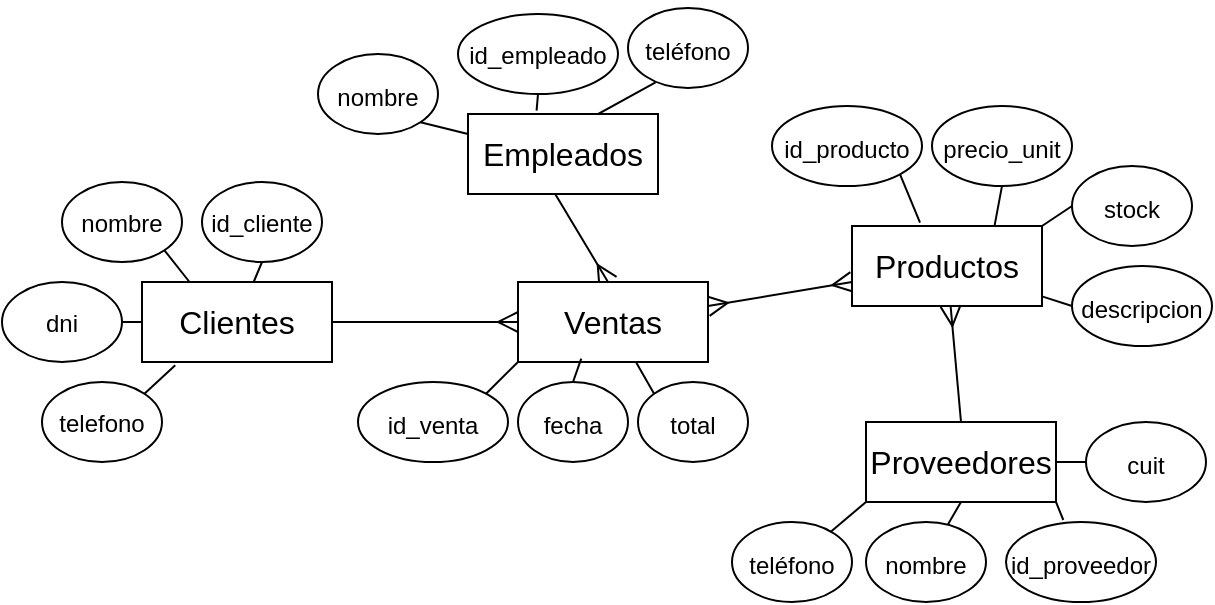 <mxfile version="22.1.21" type="github">
  <diagram id="R2lEEEUBdFMjLlhIrx00" name="Page-1">
    <mxGraphModel dx="786" dy="441" grid="1" gridSize="10" guides="1" tooltips="1" connect="1" arrows="1" fold="1" page="1" pageScale="1" pageWidth="850" pageHeight="1100" math="0" shadow="0" extFonts="Permanent Marker^https://fonts.googleapis.com/css?family=Permanent+Marker">
      <root>
        <mxCell id="0" />
        <mxCell id="1" parent="0" />
        <mxCell id="gWlDJPw3F10zjXP-OmAI-19" style="edgeStyle=none;curved=0;rounded=0;orthogonalLoop=1;jettySize=auto;html=1;exitX=0.25;exitY=1;exitDx=0;exitDy=0;entryX=0.25;entryY=0;entryDx=0;entryDy=0;fontSize=12;startSize=8;endSize=8;endArrow=ERmany;endFill=0;" edge="1" parent="1">
          <mxGeometry relative="1" as="geometry">
            <mxPoint x="410" y="110" as="sourcePoint" />
            <mxPoint x="410" y="180" as="targetPoint" />
            <Array as="points">
              <mxPoint x="380" y="130" />
            </Array>
          </mxGeometry>
        </mxCell>
        <mxCell id="gWlDJPw3F10zjXP-OmAI-1" value="Empleados" style="rounded=0;whiteSpace=wrap;html=1;fontSize=16;" vertex="1" parent="1">
          <mxGeometry x="340" y="96" width="95" height="40" as="geometry" />
        </mxCell>
        <mxCell id="gWlDJPw3F10zjXP-OmAI-21" value="" style="edgeStyle=none;curved=1;rounded=0;orthogonalLoop=1;jettySize=auto;html=1;fontSize=12;startSize=8;endSize=8;startArrow=ERmany;startFill=0;endArrow=ERmany;endFill=0;" edge="1" parent="1" source="gWlDJPw3F10zjXP-OmAI-5" target="gWlDJPw3F10zjXP-OmAI-6">
          <mxGeometry relative="1" as="geometry" />
        </mxCell>
        <mxCell id="gWlDJPw3F10zjXP-OmAI-5" value="Ventas" style="rounded=0;whiteSpace=wrap;html=1;fontSize=16;" vertex="1" parent="1">
          <mxGeometry x="365" y="180" width="95" height="40" as="geometry" />
        </mxCell>
        <mxCell id="gWlDJPw3F10zjXP-OmAI-6" value="Productos" style="rounded=0;whiteSpace=wrap;html=1;fontSize=16;" vertex="1" parent="1">
          <mxGeometry x="532" y="152" width="95" height="40" as="geometry" />
        </mxCell>
        <mxCell id="gWlDJPw3F10zjXP-OmAI-22" value="" style="edgeStyle=none;curved=1;rounded=0;orthogonalLoop=1;jettySize=auto;html=1;fontSize=12;startSize=8;endSize=8;endArrow=ERmany;endFill=0;" edge="1" parent="1" source="gWlDJPw3F10zjXP-OmAI-7" target="gWlDJPw3F10zjXP-OmAI-5">
          <mxGeometry relative="1" as="geometry" />
        </mxCell>
        <mxCell id="gWlDJPw3F10zjXP-OmAI-7" value="Clientes" style="rounded=0;whiteSpace=wrap;html=1;fontSize=16;" vertex="1" parent="1">
          <mxGeometry x="177" y="180" width="95" height="40" as="geometry" />
        </mxCell>
        <mxCell id="gWlDJPw3F10zjXP-OmAI-20" style="edgeStyle=none;curved=1;rounded=0;orthogonalLoop=1;jettySize=auto;html=1;exitX=0.5;exitY=0;exitDx=0;exitDy=0;fontSize=12;startSize=8;endSize=8;endArrow=ERmany;endFill=0;" edge="1" parent="1" source="gWlDJPw3F10zjXP-OmAI-8" target="gWlDJPw3F10zjXP-OmAI-6">
          <mxGeometry relative="1" as="geometry" />
        </mxCell>
        <mxCell id="gWlDJPw3F10zjXP-OmAI-30" style="edgeStyle=none;curved=1;rounded=0;orthogonalLoop=1;jettySize=auto;html=1;exitX=1;exitY=0.5;exitDx=0;exitDy=0;entryX=0;entryY=0.5;entryDx=0;entryDy=0;fontSize=12;startSize=8;endSize=8;endArrow=none;endFill=0;" edge="1" parent="1" source="gWlDJPw3F10zjXP-OmAI-8" target="gWlDJPw3F10zjXP-OmAI-29">
          <mxGeometry relative="1" as="geometry" />
        </mxCell>
        <mxCell id="gWlDJPw3F10zjXP-OmAI-32" style="edgeStyle=none;curved=1;rounded=0;orthogonalLoop=1;jettySize=auto;html=1;exitX=0.5;exitY=1;exitDx=0;exitDy=0;fontSize=12;startSize=8;endSize=8;endArrow=none;endFill=0;" edge="1" parent="1" source="gWlDJPw3F10zjXP-OmAI-8" target="gWlDJPw3F10zjXP-OmAI-27">
          <mxGeometry relative="1" as="geometry" />
        </mxCell>
        <mxCell id="gWlDJPw3F10zjXP-OmAI-33" style="edgeStyle=none;curved=1;rounded=0;orthogonalLoop=1;jettySize=auto;html=1;exitX=0;exitY=1;exitDx=0;exitDy=0;entryX=1;entryY=0;entryDx=0;entryDy=0;fontSize=12;startSize=8;endSize=8;endArrow=none;endFill=0;" edge="1" parent="1" source="gWlDJPw3F10zjXP-OmAI-8">
          <mxGeometry relative="1" as="geometry">
            <mxPoint x="520.213" y="305.858" as="targetPoint" />
          </mxGeometry>
        </mxCell>
        <mxCell id="gWlDJPw3F10zjXP-OmAI-8" value="Proveedores" style="rounded=0;whiteSpace=wrap;html=1;fontSize=16;" vertex="1" parent="1">
          <mxGeometry x="539" y="250" width="95" height="40" as="geometry" />
        </mxCell>
        <mxCell id="gWlDJPw3F10zjXP-OmAI-42" style="edgeStyle=none;curved=1;rounded=0;orthogonalLoop=1;jettySize=auto;html=1;exitX=1;exitY=1;exitDx=0;exitDy=0;entryX=0;entryY=0.25;entryDx=0;entryDy=0;fontSize=12;startSize=8;endSize=8;endArrow=none;endFill=0;" edge="1" parent="1" source="gWlDJPw3F10zjXP-OmAI-23" target="gWlDJPw3F10zjXP-OmAI-1">
          <mxGeometry relative="1" as="geometry" />
        </mxCell>
        <mxCell id="gWlDJPw3F10zjXP-OmAI-23" value="&lt;font style=&quot;font-size: 12px;&quot;&gt;nombre&lt;/font&gt;" style="ellipse;whiteSpace=wrap;html=1;fontSize=16;" vertex="1" parent="1">
          <mxGeometry x="265" y="66" width="60" height="40" as="geometry" />
        </mxCell>
        <mxCell id="gWlDJPw3F10zjXP-OmAI-24" value="&lt;p style=&quot;line-height: 120%;&quot;&gt;&lt;font style=&quot;font-size: 12px;&quot;&gt;id_empleado&lt;/font&gt;&lt;/p&gt;" style="ellipse;whiteSpace=wrap;html=1;fontSize=16;" vertex="1" parent="1">
          <mxGeometry x="335" y="46" width="80" height="40" as="geometry" />
        </mxCell>
        <mxCell id="gWlDJPw3F10zjXP-OmAI-25" value="&lt;font style=&quot;font-size: 12px;&quot;&gt;teléfono&lt;/font&gt;" style="ellipse;whiteSpace=wrap;html=1;fontSize=16;" vertex="1" parent="1">
          <mxGeometry x="420" y="43" width="60" height="40" as="geometry" />
        </mxCell>
        <mxCell id="gWlDJPw3F10zjXP-OmAI-26" value="&lt;font style=&quot;font-size: 12px;&quot;&gt;teléfono&lt;/font&gt;" style="ellipse;whiteSpace=wrap;html=1;fontSize=16;" vertex="1" parent="1">
          <mxGeometry x="472" y="300" width="60" height="40" as="geometry" />
        </mxCell>
        <mxCell id="gWlDJPw3F10zjXP-OmAI-27" value="&lt;font style=&quot;font-size: 12px;&quot;&gt;nombre&lt;/font&gt;" style="ellipse;whiteSpace=wrap;html=1;fontSize=16;" vertex="1" parent="1">
          <mxGeometry x="539" y="300" width="60" height="40" as="geometry" />
        </mxCell>
        <mxCell id="gWlDJPw3F10zjXP-OmAI-28" value="&lt;font style=&quot;font-size: 12px;&quot;&gt;id_proveedor&lt;/font&gt;" style="ellipse;whiteSpace=wrap;html=1;fontSize=16;" vertex="1" parent="1">
          <mxGeometry x="609" y="300" width="75" height="40" as="geometry" />
        </mxCell>
        <mxCell id="gWlDJPw3F10zjXP-OmAI-29" value="&lt;font style=&quot;font-size: 12px;&quot;&gt;cuit&lt;/font&gt;" style="ellipse;whiteSpace=wrap;html=1;fontSize=16;" vertex="1" parent="1">
          <mxGeometry x="649" y="250" width="60" height="40" as="geometry" />
        </mxCell>
        <mxCell id="gWlDJPw3F10zjXP-OmAI-31" style="edgeStyle=none;curved=1;rounded=0;orthogonalLoop=1;jettySize=auto;html=1;exitX=1;exitY=1;exitDx=0;exitDy=0;entryX=0.382;entryY=-0.025;entryDx=0;entryDy=0;entryPerimeter=0;fontSize=12;startSize=8;endSize=8;endArrow=none;endFill=0;" edge="1" parent="1" source="gWlDJPw3F10zjXP-OmAI-8" target="gWlDJPw3F10zjXP-OmAI-28">
          <mxGeometry relative="1" as="geometry" />
        </mxCell>
        <mxCell id="gWlDJPw3F10zjXP-OmAI-34" value="&lt;font style=&quot;font-size: 12px;&quot;&gt;id_producto&lt;/font&gt;" style="ellipse;whiteSpace=wrap;html=1;fontSize=16;" vertex="1" parent="1">
          <mxGeometry x="492" y="92" width="75" height="40" as="geometry" />
        </mxCell>
        <mxCell id="gWlDJPw3F10zjXP-OmAI-41" style="edgeStyle=none;curved=1;rounded=0;orthogonalLoop=1;jettySize=auto;html=1;exitX=0;exitY=0.5;exitDx=0;exitDy=0;entryX=1;entryY=0;entryDx=0;entryDy=0;fontSize=12;startSize=8;endSize=8;endArrow=none;endFill=0;" edge="1" parent="1" source="gWlDJPw3F10zjXP-OmAI-35" target="gWlDJPw3F10zjXP-OmAI-6">
          <mxGeometry relative="1" as="geometry" />
        </mxCell>
        <mxCell id="gWlDJPw3F10zjXP-OmAI-35" value="&lt;font style=&quot;font-size: 12px;&quot;&gt;stock&lt;/font&gt;" style="ellipse;whiteSpace=wrap;html=1;fontSize=16;" vertex="1" parent="1">
          <mxGeometry x="642" y="122" width="60" height="40" as="geometry" />
        </mxCell>
        <mxCell id="gWlDJPw3F10zjXP-OmAI-39" style="edgeStyle=none;curved=1;rounded=0;orthogonalLoop=1;jettySize=auto;html=1;exitX=0.5;exitY=1;exitDx=0;exitDy=0;entryX=0.75;entryY=0;entryDx=0;entryDy=0;fontSize=12;startSize=8;endSize=8;endArrow=none;endFill=0;" edge="1" parent="1" source="gWlDJPw3F10zjXP-OmAI-36" target="gWlDJPw3F10zjXP-OmAI-6">
          <mxGeometry relative="1" as="geometry" />
        </mxCell>
        <mxCell id="gWlDJPw3F10zjXP-OmAI-36" value="&lt;font style=&quot;font-size: 12px;&quot;&gt;precio_unit&lt;/font&gt;" style="ellipse;whiteSpace=wrap;html=1;fontSize=16;" vertex="1" parent="1">
          <mxGeometry x="572" y="92" width="70" height="40" as="geometry" />
        </mxCell>
        <mxCell id="gWlDJPw3F10zjXP-OmAI-40" style="edgeStyle=none;curved=1;rounded=0;orthogonalLoop=1;jettySize=auto;html=1;exitX=0;exitY=0.5;exitDx=0;exitDy=0;fontSize=12;startSize=8;endSize=8;endArrow=none;endFill=0;" edge="1" parent="1" source="gWlDJPw3F10zjXP-OmAI-37" target="gWlDJPw3F10zjXP-OmAI-6">
          <mxGeometry relative="1" as="geometry" />
        </mxCell>
        <mxCell id="gWlDJPw3F10zjXP-OmAI-37" value="&lt;font style=&quot;font-size: 12px;&quot;&gt;descripcion&lt;/font&gt;" style="ellipse;whiteSpace=wrap;html=1;fontSize=16;" vertex="1" parent="1">
          <mxGeometry x="642" y="172" width="70" height="40" as="geometry" />
        </mxCell>
        <mxCell id="gWlDJPw3F10zjXP-OmAI-38" style="edgeStyle=none;curved=1;rounded=0;orthogonalLoop=1;jettySize=auto;html=1;exitX=1;exitY=1;exitDx=0;exitDy=0;entryX=0.358;entryY=-0.042;entryDx=0;entryDy=0;entryPerimeter=0;fontSize=12;startSize=8;endSize=8;endArrow=none;endFill=0;" edge="1" parent="1" source="gWlDJPw3F10zjXP-OmAI-34" target="gWlDJPw3F10zjXP-OmAI-6">
          <mxGeometry relative="1" as="geometry" />
        </mxCell>
        <mxCell id="gWlDJPw3F10zjXP-OmAI-43" style="edgeStyle=none;curved=1;rounded=0;orthogonalLoop=1;jettySize=auto;html=1;exitX=0.5;exitY=1;exitDx=0;exitDy=0;entryX=0.361;entryY=-0.042;entryDx=0;entryDy=0;entryPerimeter=0;fontSize=12;startSize=8;endSize=8;endArrow=none;endFill=0;" edge="1" parent="1" source="gWlDJPw3F10zjXP-OmAI-24" target="gWlDJPw3F10zjXP-OmAI-1">
          <mxGeometry relative="1" as="geometry" />
        </mxCell>
        <mxCell id="gWlDJPw3F10zjXP-OmAI-44" style="edgeStyle=none;curved=0;rounded=0;orthogonalLoop=1;jettySize=auto;html=1;exitX=0;exitY=1;exitDx=0;exitDy=0;fontSize=12;startSize=8;endSize=8;endArrow=none;endFill=0;entryX=1;entryY=0;entryDx=0;entryDy=0;" edge="1" parent="1" target="gWlDJPw3F10zjXP-OmAI-1">
          <mxGeometry relative="1" as="geometry">
            <mxPoint x="433.787" y="80.142" as="sourcePoint" />
            <mxPoint x="415" y="90" as="targetPoint" />
            <Array as="points">
              <mxPoint x="405" y="96" />
            </Array>
          </mxGeometry>
        </mxCell>
        <mxCell id="gWlDJPw3F10zjXP-OmAI-50" style="edgeStyle=none;curved=1;rounded=0;orthogonalLoop=1;jettySize=auto;html=1;exitX=1;exitY=0;exitDx=0;exitDy=0;entryX=0;entryY=1;entryDx=0;entryDy=0;fontSize=12;startSize=8;endSize=8;endArrow=none;endFill=0;" edge="1" parent="1" source="gWlDJPw3F10zjXP-OmAI-45" target="gWlDJPw3F10zjXP-OmAI-5">
          <mxGeometry relative="1" as="geometry" />
        </mxCell>
        <mxCell id="gWlDJPw3F10zjXP-OmAI-45" value="&lt;font style=&quot;font-size: 12px;&quot;&gt;id_venta&lt;/font&gt;" style="ellipse;whiteSpace=wrap;html=1;fontSize=16;" vertex="1" parent="1">
          <mxGeometry x="285" y="230" width="75" height="40" as="geometry" />
        </mxCell>
        <mxCell id="gWlDJPw3F10zjXP-OmAI-46" value="&lt;font style=&quot;font-size: 12px;&quot;&gt;fecha&lt;/font&gt;" style="ellipse;whiteSpace=wrap;html=1;fontSize=16;" vertex="1" parent="1">
          <mxGeometry x="365" y="230" width="55" height="40" as="geometry" />
        </mxCell>
        <mxCell id="gWlDJPw3F10zjXP-OmAI-49" style="edgeStyle=none;curved=1;rounded=0;orthogonalLoop=1;jettySize=auto;html=1;exitX=0;exitY=0;exitDx=0;exitDy=0;fontSize=12;startSize=8;endSize=8;endArrow=none;endFill=0;" edge="1" parent="1" source="gWlDJPw3F10zjXP-OmAI-47" target="gWlDJPw3F10zjXP-OmAI-5">
          <mxGeometry relative="1" as="geometry" />
        </mxCell>
        <mxCell id="gWlDJPw3F10zjXP-OmAI-47" value="&lt;font style=&quot;font-size: 12px;&quot;&gt;total&lt;/font&gt;" style="ellipse;whiteSpace=wrap;html=1;fontSize=16;" vertex="1" parent="1">
          <mxGeometry x="425" y="230" width="55" height="40" as="geometry" />
        </mxCell>
        <mxCell id="gWlDJPw3F10zjXP-OmAI-48" style="edgeStyle=none;curved=1;rounded=0;orthogonalLoop=1;jettySize=auto;html=1;exitX=0.5;exitY=0;exitDx=0;exitDy=0;entryX=0.333;entryY=0.958;entryDx=0;entryDy=0;entryPerimeter=0;fontSize=12;startSize=8;endSize=8;endArrow=none;endFill=0;" edge="1" parent="1" source="gWlDJPw3F10zjXP-OmAI-46" target="gWlDJPw3F10zjXP-OmAI-5">
          <mxGeometry relative="1" as="geometry" />
        </mxCell>
        <mxCell id="gWlDJPw3F10zjXP-OmAI-55" style="edgeStyle=none;curved=1;rounded=0;orthogonalLoop=1;jettySize=auto;html=1;exitX=0.5;exitY=1;exitDx=0;exitDy=0;fontSize=12;startSize=8;endSize=8;endArrow=none;endFill=0;" edge="1" parent="1" source="gWlDJPw3F10zjXP-OmAI-51" target="gWlDJPw3F10zjXP-OmAI-7">
          <mxGeometry relative="1" as="geometry" />
        </mxCell>
        <mxCell id="gWlDJPw3F10zjXP-OmAI-51" value="&lt;p style=&quot;line-height: 120%;&quot;&gt;&lt;font style=&quot;font-size: 12px;&quot;&gt;id_cliente&lt;/font&gt;&lt;/p&gt;" style="ellipse;whiteSpace=wrap;html=1;fontSize=16;" vertex="1" parent="1">
          <mxGeometry x="207" y="130" width="60" height="40" as="geometry" />
        </mxCell>
        <mxCell id="gWlDJPw3F10zjXP-OmAI-56" style="edgeStyle=none;curved=1;rounded=0;orthogonalLoop=1;jettySize=auto;html=1;exitX=1;exitY=1;exitDx=0;exitDy=0;entryX=0.25;entryY=0;entryDx=0;entryDy=0;fontSize=12;startSize=8;endSize=8;endArrow=none;endFill=0;" edge="1" parent="1" source="gWlDJPw3F10zjXP-OmAI-52" target="gWlDJPw3F10zjXP-OmAI-7">
          <mxGeometry relative="1" as="geometry" />
        </mxCell>
        <mxCell id="gWlDJPw3F10zjXP-OmAI-52" value="&lt;p style=&quot;line-height: 120%;&quot;&gt;&lt;font style=&quot;font-size: 12px;&quot;&gt;nombre&lt;/font&gt;&lt;/p&gt;" style="ellipse;whiteSpace=wrap;html=1;fontSize=16;" vertex="1" parent="1">
          <mxGeometry x="137" y="130" width="60" height="40" as="geometry" />
        </mxCell>
        <mxCell id="gWlDJPw3F10zjXP-OmAI-57" style="edgeStyle=none;curved=1;rounded=0;orthogonalLoop=1;jettySize=auto;html=1;exitX=1;exitY=0.5;exitDx=0;exitDy=0;entryX=0;entryY=0.5;entryDx=0;entryDy=0;fontSize=12;startSize=8;endSize=8;endArrow=none;endFill=0;" edge="1" parent="1" source="gWlDJPw3F10zjXP-OmAI-53" target="gWlDJPw3F10zjXP-OmAI-7">
          <mxGeometry relative="1" as="geometry" />
        </mxCell>
        <mxCell id="gWlDJPw3F10zjXP-OmAI-53" value="&lt;p style=&quot;line-height: 120%;&quot;&gt;&lt;font style=&quot;font-size: 12px;&quot;&gt;dni&lt;/font&gt;&lt;/p&gt;" style="ellipse;whiteSpace=wrap;html=1;fontSize=16;" vertex="1" parent="1">
          <mxGeometry x="107" y="180" width="60" height="40" as="geometry" />
        </mxCell>
        <mxCell id="gWlDJPw3F10zjXP-OmAI-54" value="&lt;p style=&quot;line-height: 120%;&quot;&gt;&lt;font style=&quot;font-size: 12px;&quot;&gt;telefono&lt;/font&gt;&lt;/p&gt;" style="ellipse;whiteSpace=wrap;html=1;fontSize=16;" vertex="1" parent="1">
          <mxGeometry x="127" y="230" width="60" height="40" as="geometry" />
        </mxCell>
        <mxCell id="gWlDJPw3F10zjXP-OmAI-58" style="edgeStyle=none;curved=1;rounded=0;orthogonalLoop=1;jettySize=auto;html=1;exitX=1;exitY=0;exitDx=0;exitDy=0;entryX=0.175;entryY=1.042;entryDx=0;entryDy=0;entryPerimeter=0;fontSize=12;startSize=8;endSize=8;endArrow=none;endFill=0;" edge="1" parent="1" source="gWlDJPw3F10zjXP-OmAI-54" target="gWlDJPw3F10zjXP-OmAI-7">
          <mxGeometry relative="1" as="geometry" />
        </mxCell>
      </root>
    </mxGraphModel>
  </diagram>
</mxfile>
